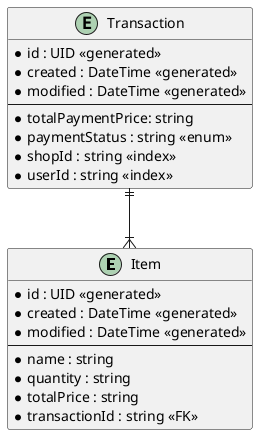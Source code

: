 @startuml transaction-database

skinparam linetye ortho

entity "Item" as item{
    *id : UID <<generated>>
    *created : DateTime <<generated>>
    *modified : DateTime <<generated>>
    --
    * name : string
    * quantity : string
    * totalPrice : string
    * transactionId : string <<FK>>
}
entity "Transaction" as transaction{
    *id : UID <<generated>>
    *created : DateTime <<generated>>
    *modified : DateTime <<generated>>
    --
    *totalPaymentPrice: string
    *paymentStatus : string <<enum>>
    *shopId : string <<index>>
    *userId : string <<index>>
}

transaction ||--|{ item

@enduml
